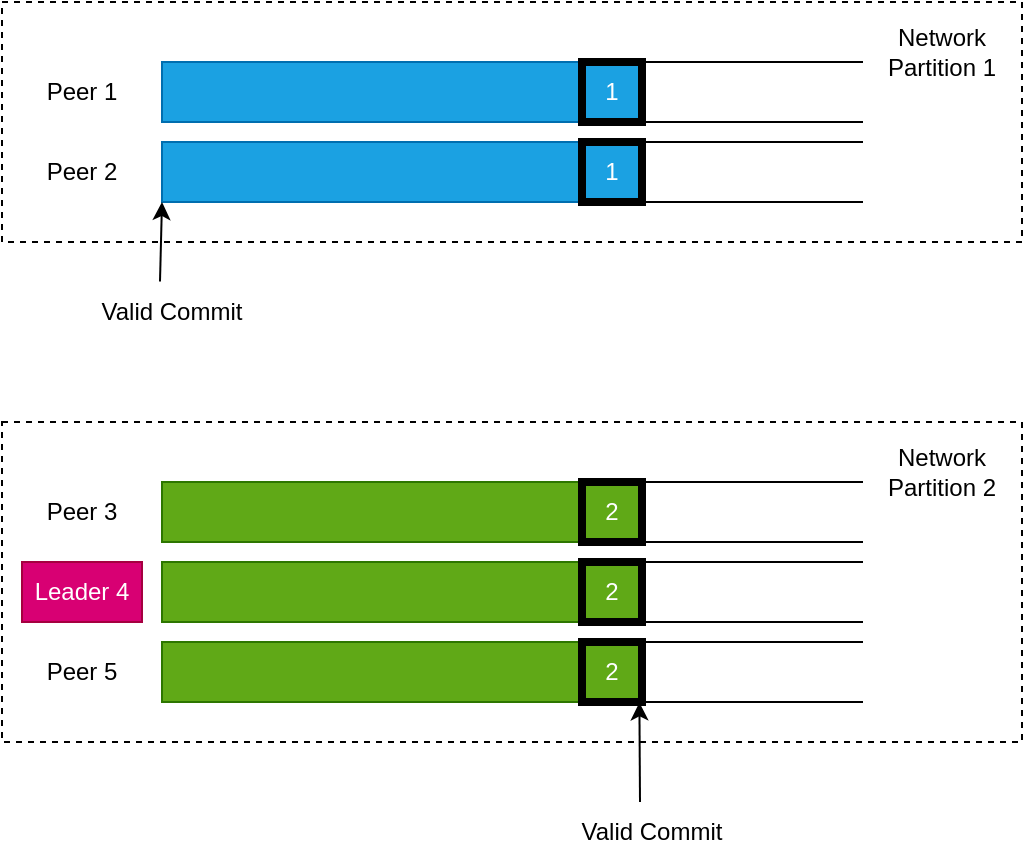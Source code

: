 <mxfile>
    <diagram id="sd-yzdimhjJbiO-xjuAy" name="Page-1">
        <mxGraphModel dx="548" dy="855" grid="1" gridSize="10" guides="1" tooltips="1" connect="1" arrows="1" fold="1" page="1" pageScale="1" pageWidth="827" pageHeight="1169" math="0" shadow="0">
            <root>
                <mxCell id="0"/>
                <mxCell id="1" parent="0"/>
                <mxCell id="20" value="" style="rounded=0;whiteSpace=wrap;html=1;fillColor=none;dashed=1;" parent="1" vertex="1">
                    <mxGeometry x="20" y="20" width="510" height="120" as="geometry"/>
                </mxCell>
                <mxCell id="22" value="" style="rounded=0;whiteSpace=wrap;html=1;fillColor=none;dashed=1;" parent="1" vertex="1">
                    <mxGeometry x="20" y="230" width="510" height="160" as="geometry"/>
                </mxCell>
                <mxCell id="2" value="" style="shape=partialRectangle;whiteSpace=wrap;html=1;bottom=1;right=1;left=1;top=0;fillColor=none;routingCenterX=-0.5;rotation=90;" parent="1" vertex="1">
                    <mxGeometry x="260" y="-110" width="30" height="350" as="geometry"/>
                </mxCell>
                <mxCell id="3" value="" style="shape=partialRectangle;whiteSpace=wrap;html=1;bottom=1;right=1;left=1;top=0;fillColor=none;routingCenterX=-0.5;rotation=90;" parent="1" vertex="1">
                    <mxGeometry x="260" y="-70" width="30" height="350" as="geometry"/>
                </mxCell>
                <mxCell id="4" value="" style="shape=partialRectangle;whiteSpace=wrap;html=1;bottom=1;right=1;left=1;top=0;fillColor=none;routingCenterX=-0.5;rotation=90;" parent="1" vertex="1">
                    <mxGeometry x="260" y="100" width="30" height="350" as="geometry"/>
                </mxCell>
                <mxCell id="5" value="" style="shape=partialRectangle;whiteSpace=wrap;html=1;bottom=1;right=1;left=1;top=0;fillColor=none;routingCenterX=-0.5;rotation=90;" parent="1" vertex="1">
                    <mxGeometry x="260" y="140" width="30" height="350" as="geometry"/>
                </mxCell>
                <mxCell id="6" value="" style="shape=partialRectangle;whiteSpace=wrap;html=1;bottom=1;right=1;left=1;top=0;fillColor=none;routingCenterX=-0.5;rotation=90;" parent="1" vertex="1">
                    <mxGeometry x="260" y="180" width="30" height="350" as="geometry"/>
                </mxCell>
                <mxCell id="7" value="" style="rounded=0;whiteSpace=wrap;html=1;fillColor=#60a917;fontColor=#ffffff;strokeColor=#2D7600;" parent="1" vertex="1">
                    <mxGeometry x="100" y="260" width="240" height="30" as="geometry"/>
                </mxCell>
                <mxCell id="8" value="" style="rounded=0;whiteSpace=wrap;html=1;fillColor=#60a917;fontColor=#ffffff;strokeColor=#2D7600;" parent="1" vertex="1">
                    <mxGeometry x="100" y="300" width="240" height="30" as="geometry"/>
                </mxCell>
                <mxCell id="9" value="" style="rounded=0;whiteSpace=wrap;html=1;fillColor=#60a917;fontColor=#ffffff;strokeColor=#2D7600;" parent="1" vertex="1">
                    <mxGeometry x="100" y="340" width="240" height="30" as="geometry"/>
                </mxCell>
                <mxCell id="10" value="" style="rounded=0;whiteSpace=wrap;html=1;fillColor=#1ba1e2;fontColor=#ffffff;strokeColor=#006EAF;" parent="1" vertex="1">
                    <mxGeometry x="100" y="50" width="240" height="30" as="geometry"/>
                </mxCell>
                <mxCell id="11" value="" style="rounded=0;whiteSpace=wrap;html=1;fillColor=#1ba1e2;fontColor=#ffffff;strokeColor=#006EAF;" parent="1" vertex="1">
                    <mxGeometry x="100" y="90" width="240" height="30" as="geometry"/>
                </mxCell>
                <mxCell id="12" value="Peer 1" style="text;html=1;strokeColor=none;fillColor=none;align=center;verticalAlign=middle;whiteSpace=wrap;rounded=0;" parent="1" vertex="1">
                    <mxGeometry x="30" y="50" width="60" height="30" as="geometry"/>
                </mxCell>
                <mxCell id="13" value="Peer 2" style="text;html=1;strokeColor=none;fillColor=none;align=center;verticalAlign=middle;whiteSpace=wrap;rounded=0;" parent="1" vertex="1">
                    <mxGeometry x="30" y="90" width="60" height="30" as="geometry"/>
                </mxCell>
                <mxCell id="14" value="Peer 3" style="text;html=1;strokeColor=none;fillColor=none;align=center;verticalAlign=middle;whiteSpace=wrap;rounded=0;" parent="1" vertex="1">
                    <mxGeometry x="30" y="260" width="60" height="30" as="geometry"/>
                </mxCell>
                <mxCell id="15" value="Leader 4" style="text;html=1;strokeColor=#A50040;fillColor=#d80073;align=center;verticalAlign=middle;whiteSpace=wrap;rounded=0;fontColor=#ffffff;" parent="1" vertex="1">
                    <mxGeometry x="30" y="300" width="60" height="30" as="geometry"/>
                </mxCell>
                <mxCell id="16" value="Peer 5" style="text;html=1;strokeColor=none;fillColor=none;align=center;verticalAlign=middle;whiteSpace=wrap;rounded=0;" parent="1" vertex="1">
                    <mxGeometry x="30" y="340" width="60" height="30" as="geometry"/>
                </mxCell>
                <mxCell id="19" value="" style="endArrow=classic;html=1;entryX=1.007;entryY=0.318;entryDx=0;entryDy=0;entryPerimeter=0;" parent="1" target="6" edge="1">
                    <mxGeometry width="50" height="50" relative="1" as="geometry">
                        <mxPoint x="339" y="420" as="sourcePoint"/>
                        <mxPoint x="260" y="450" as="targetPoint"/>
                    </mxGeometry>
                </mxCell>
                <mxCell id="21" value="Network Partition 1" style="text;html=1;strokeColor=none;fillColor=none;align=center;verticalAlign=middle;whiteSpace=wrap;rounded=0;dashed=1;" parent="1" vertex="1">
                    <mxGeometry x="460" y="30" width="60" height="30" as="geometry"/>
                </mxCell>
                <mxCell id="23" value="Network Partition 2" style="text;html=1;strokeColor=none;fillColor=none;align=center;verticalAlign=middle;whiteSpace=wrap;rounded=0;dashed=1;" parent="1" vertex="1">
                    <mxGeometry x="460" y="240" width="60" height="30" as="geometry"/>
                </mxCell>
                <mxCell id="24" value="Valid Commit" style="text;html=1;strokeColor=none;fillColor=none;align=center;verticalAlign=middle;whiteSpace=wrap;rounded=0;dashed=1;" parent="1" vertex="1">
                    <mxGeometry x="300" y="420" width="90" height="30" as="geometry"/>
                </mxCell>
                <mxCell id="25" value="1" style="rounded=0;whiteSpace=wrap;html=1;fillColor=#1ba1e2;fontColor=#ffffff;strokeColor=#000000;strokeWidth=4;" parent="1" vertex="1">
                    <mxGeometry x="310" y="50" width="30" height="30" as="geometry"/>
                </mxCell>
                <mxCell id="26" value="1" style="rounded=0;whiteSpace=wrap;html=1;fillColor=#1ba1e2;fontColor=#ffffff;strokeColor=#000000;strokeWidth=4;" parent="1" vertex="1">
                    <mxGeometry x="310" y="90" width="30" height="30" as="geometry"/>
                </mxCell>
                <mxCell id="27" value="2" style="rounded=0;whiteSpace=wrap;html=1;fillColor=#60a917;fontColor=#ffffff;strokeColor=#000000;strokeWidth=4;" parent="1" vertex="1">
                    <mxGeometry x="310" y="260" width="30" height="30" as="geometry"/>
                </mxCell>
                <mxCell id="28" value="2" style="rounded=0;whiteSpace=wrap;html=1;fillColor=#60a917;fontColor=#ffffff;strokeColor=#000000;strokeWidth=4;" parent="1" vertex="1">
                    <mxGeometry x="310" y="300" width="30" height="30" as="geometry"/>
                </mxCell>
                <mxCell id="29" value="2" style="rounded=0;whiteSpace=wrap;html=1;fillColor=#60a917;fontColor=#ffffff;strokeColor=#000000;strokeWidth=4;" parent="1" vertex="1">
                    <mxGeometry x="310" y="340" width="30" height="30" as="geometry"/>
                </mxCell>
                <mxCell id="30" value="" style="endArrow=classic;html=1;entryX=1;entryY=1;entryDx=0;entryDy=0;" edge="1" parent="1" target="3">
                    <mxGeometry width="50" height="50" relative="1" as="geometry">
                        <mxPoint x="99" y="159.79" as="sourcePoint"/>
                        <mxPoint x="99" y="140" as="targetPoint"/>
                    </mxGeometry>
                </mxCell>
                <mxCell id="31" value="Valid Commit" style="text;html=1;strokeColor=none;fillColor=none;align=center;verticalAlign=middle;whiteSpace=wrap;rounded=0;dashed=1;" vertex="1" parent="1">
                    <mxGeometry x="60" y="159.79" width="90" height="30" as="geometry"/>
                </mxCell>
            </root>
        </mxGraphModel>
    </diagram>
</mxfile>